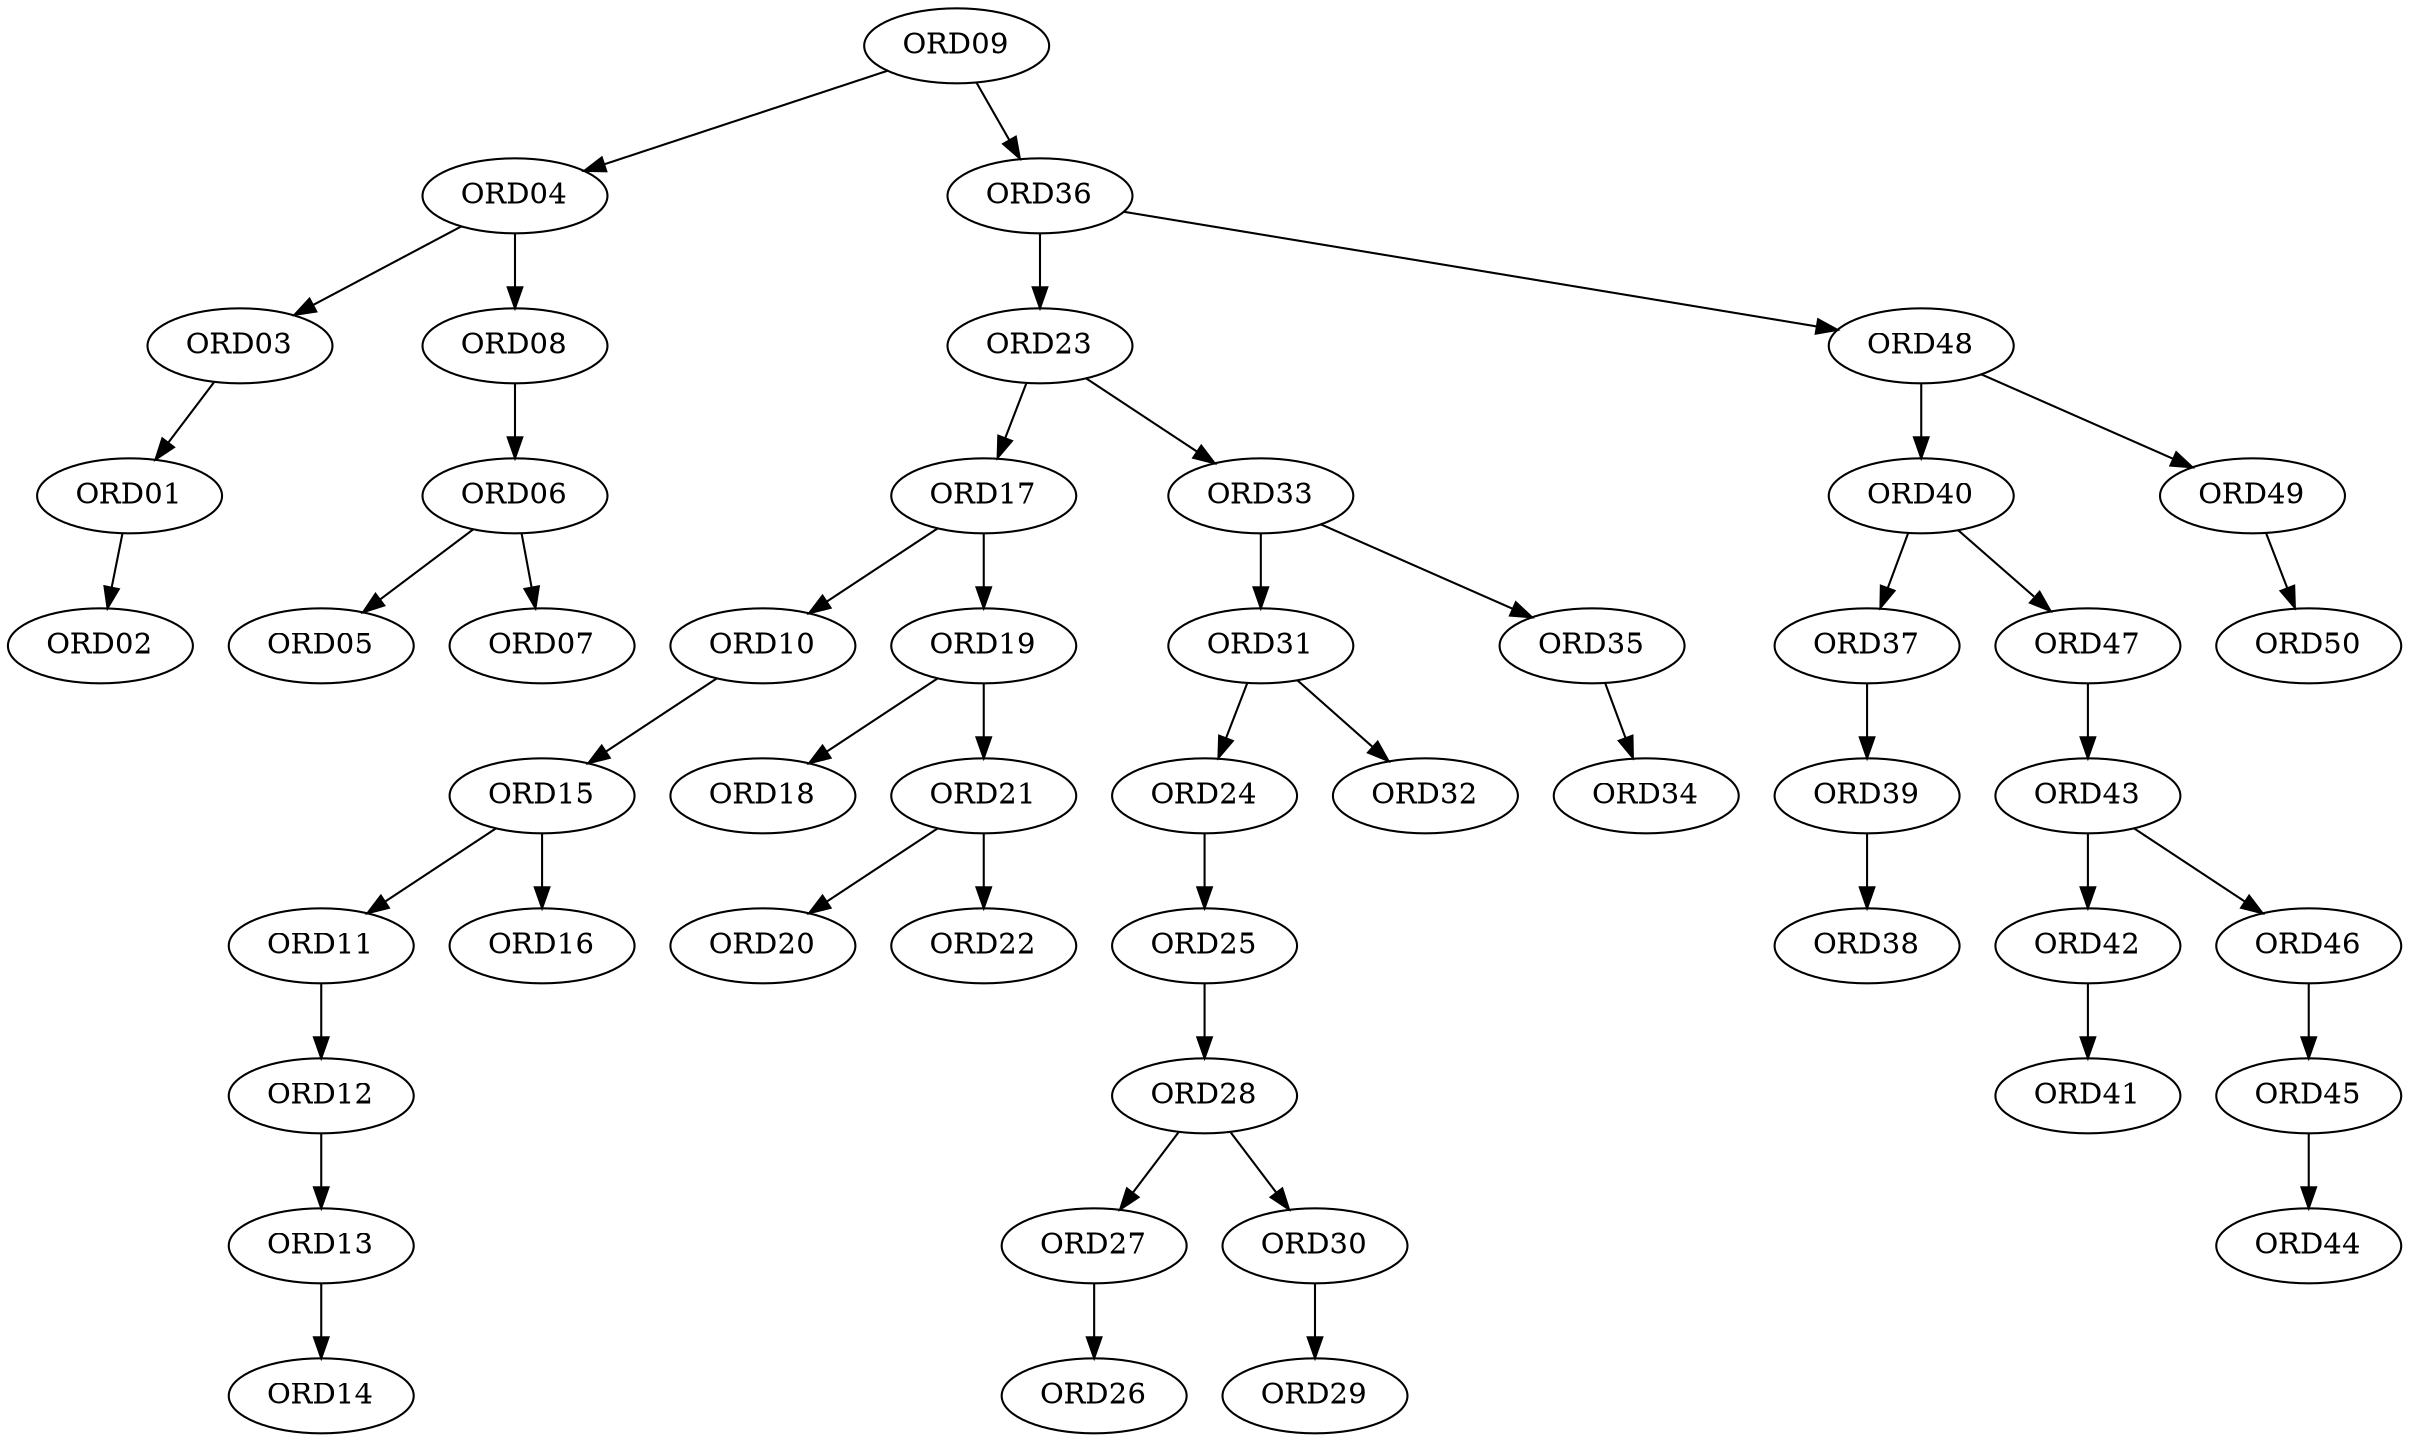 digraph BST {
"ORD09" -> "ORD04";
"ORD09" -> "ORD36";
"ORD04" -> "ORD03";
"ORD04" -> "ORD08";
"ORD03" -> "ORD01";
"ORD01" -> "ORD02";
"ORD08" -> "ORD06";
"ORD06" -> "ORD05";
"ORD06" -> "ORD07";
"ORD36" -> "ORD23";
"ORD36" -> "ORD48";
"ORD23" -> "ORD17";
"ORD23" -> "ORD33";
"ORD17" -> "ORD10";
"ORD17" -> "ORD19";
"ORD10" -> "ORD15";
"ORD15" -> "ORD11";
"ORD15" -> "ORD16";
"ORD11" -> "ORD12";
"ORD12" -> "ORD13";
"ORD13" -> "ORD14";
"ORD19" -> "ORD18";
"ORD19" -> "ORD21";
"ORD21" -> "ORD20";
"ORD21" -> "ORD22";
"ORD33" -> "ORD31";
"ORD33" -> "ORD35";
"ORD31" -> "ORD24";
"ORD31" -> "ORD32";
"ORD24" -> "ORD25";
"ORD25" -> "ORD28";
"ORD28" -> "ORD27";
"ORD28" -> "ORD30";
"ORD27" -> "ORD26";
"ORD30" -> "ORD29";
"ORD35" -> "ORD34";
"ORD48" -> "ORD40";
"ORD48" -> "ORD49";
"ORD40" -> "ORD37";
"ORD40" -> "ORD47";
"ORD37" -> "ORD39";
"ORD39" -> "ORD38";
"ORD47" -> "ORD43";
"ORD43" -> "ORD42";
"ORD43" -> "ORD46";
"ORD42" -> "ORD41";
"ORD46" -> "ORD45";
"ORD45" -> "ORD44";
"ORD49" -> "ORD50";
}
